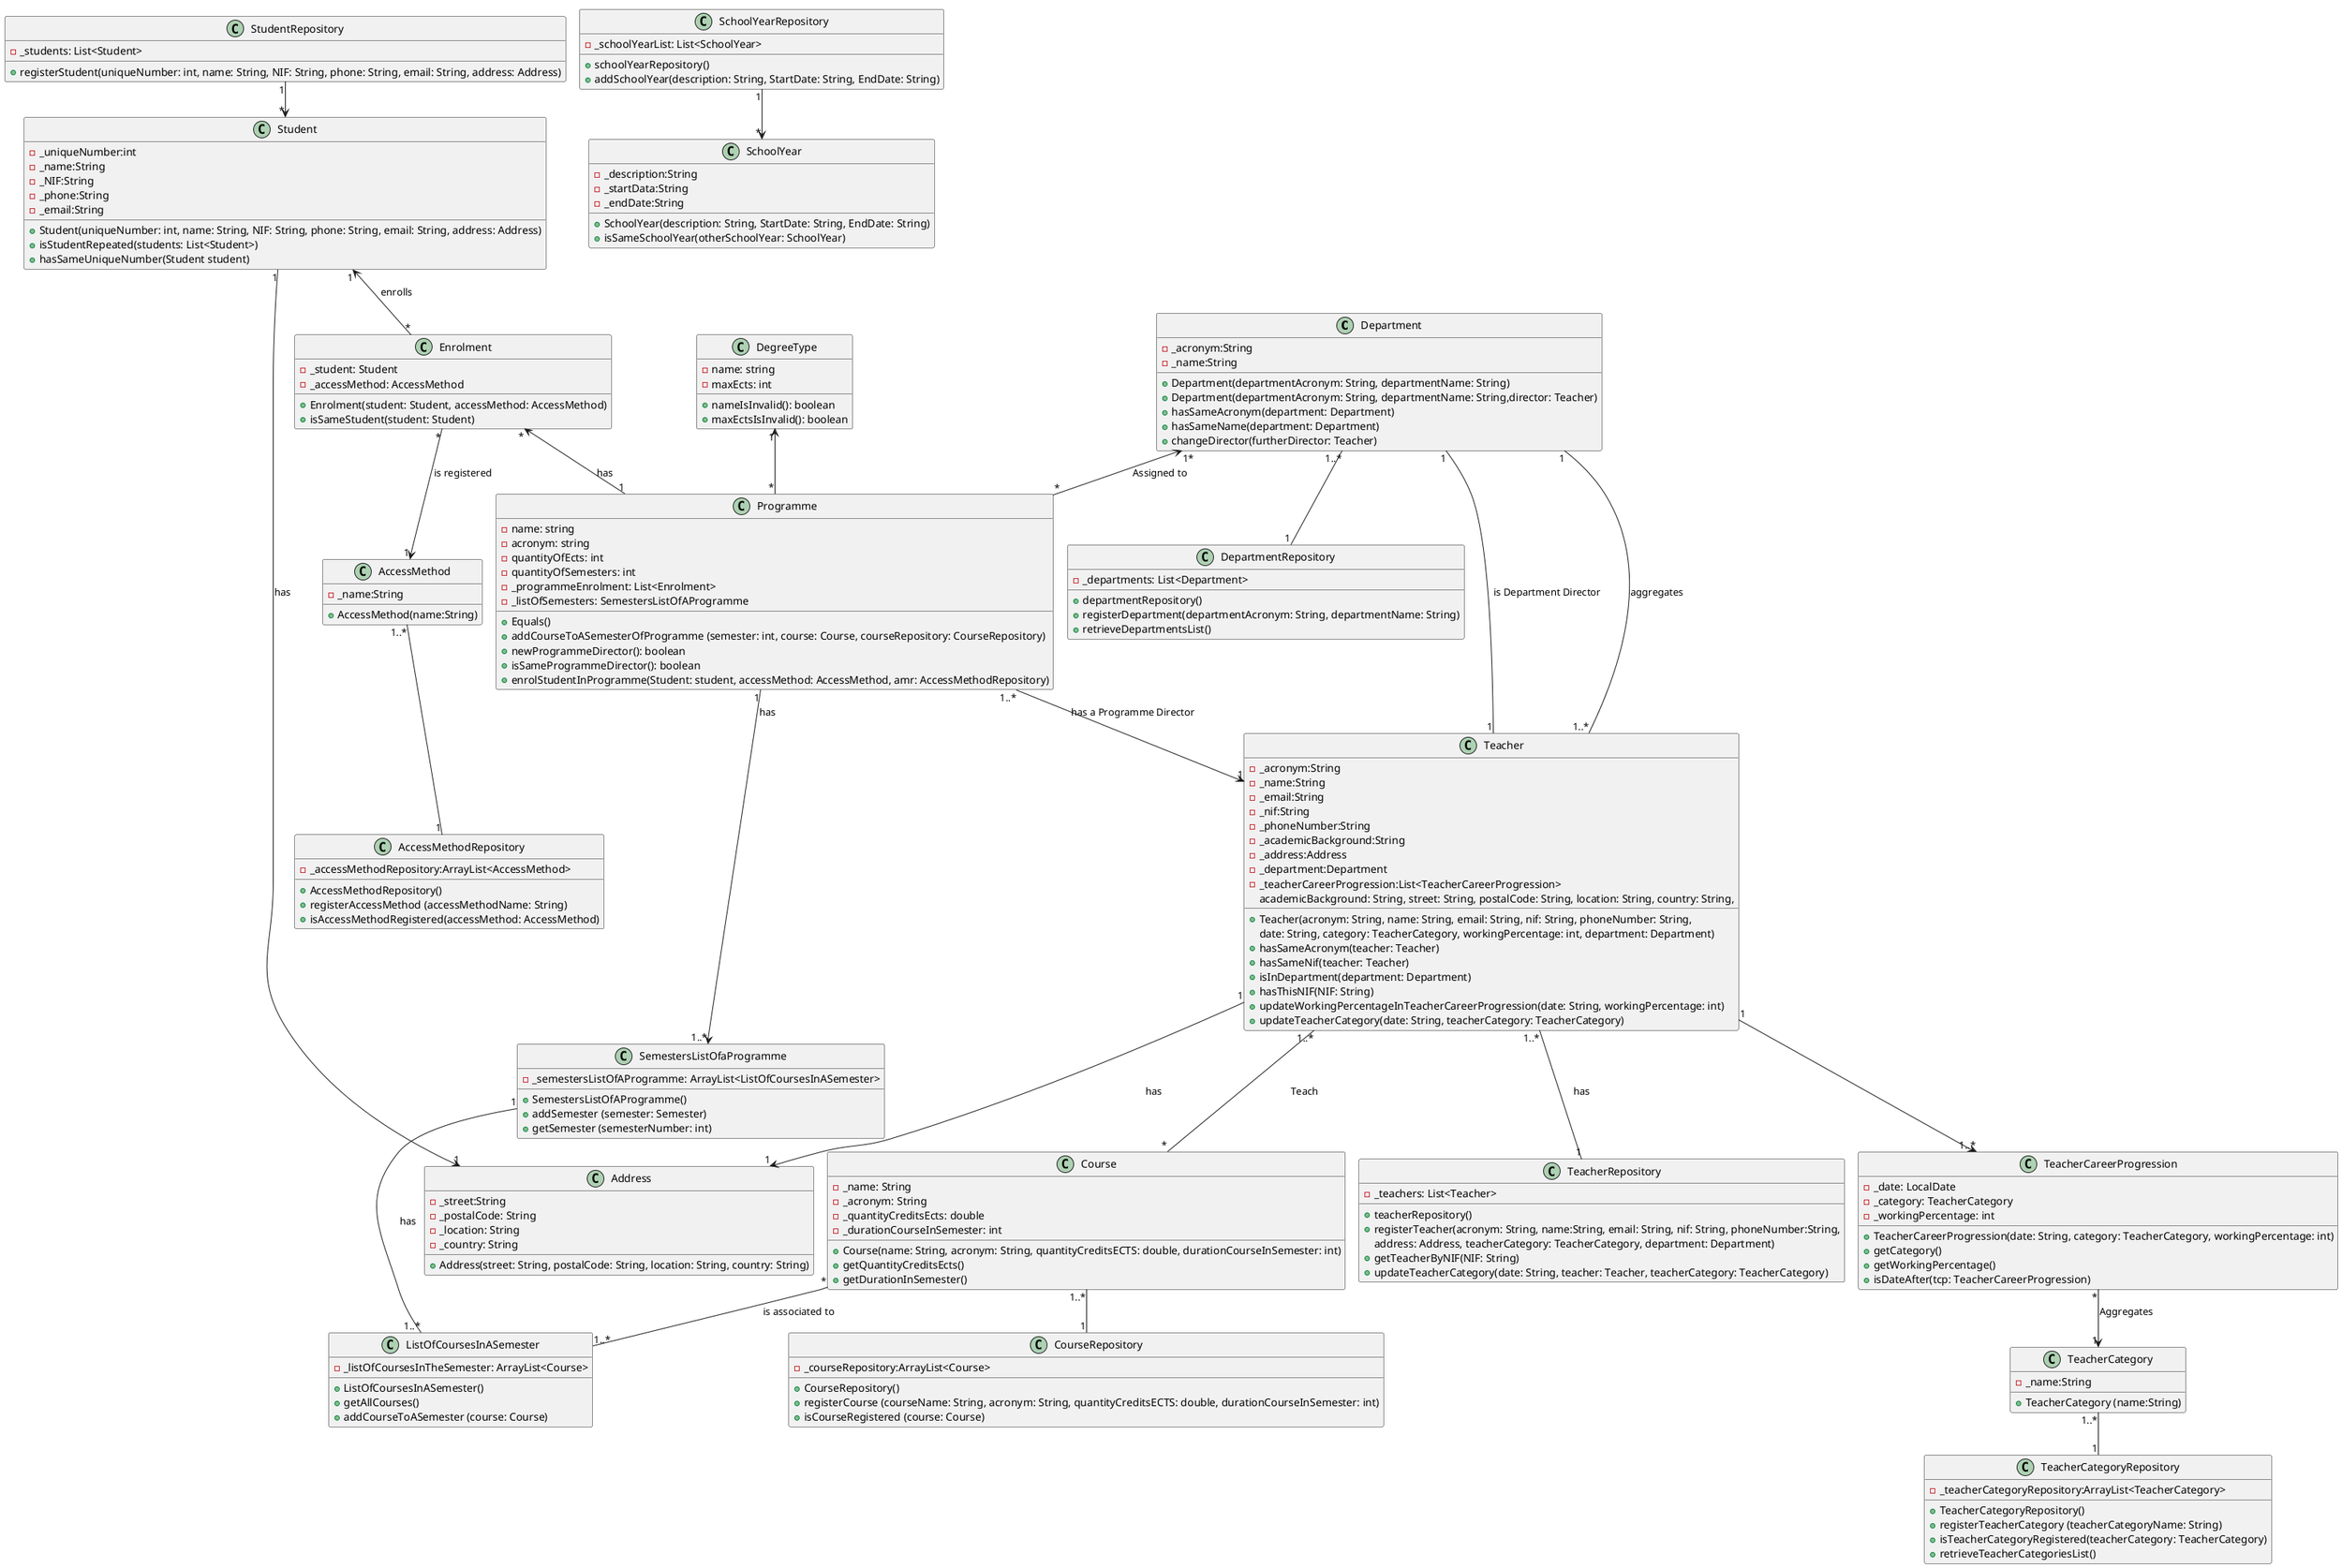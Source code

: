 @startuml
!pragma layout smetana
'left to right direction

class Department {
    -_acronym:String
    -_name:String
    +Department(departmentAcronym: String, departmentName: String)
    +Department(departmentAcronym: String, departmentName: String,director: Teacher)
    +hasSameAcronym(department: Department)
    +hasSameName(department: Department)
    +changeDirector(furtherDirector: Teacher)
}

class DepartmentRepository {
    -_departments: List<Department>
    +departmentRepository()
    +registerDepartment(departmentAcronym: String, departmentName: String)
    +retrieveDepartmentsList()
}

class TeacherCategory {
    -_name:String
    + TeacherCategory (name:String)
}


class TeacherCategoryRepository {
    -_teacherCategoryRepository:ArrayList<TeacherCategory>
    +TeacherCategoryRepository()
    +registerTeacherCategory (teacherCategoryName: String)
    +isTeacherCategoryRegistered(teacherCategory: TeacherCategory)
    +retrieveTeacherCategoriesList()
}

class Programme {
     - name: string
     - acronym: string
     - quantityOfEcts: int
     - quantityOfSemesters: int
     -_programmeEnrolment: List<Enrolment>
     -_listOfSemesters: SemestersListOfAProgramme
     + Equals()
     + addCourseToASemesterOfProgramme (semester: int, course: Course, courseRepository: CourseRepository)
     + newProgrammeDirector(): boolean
     + isSameProgrammeDirector(): boolean
     +enrolStudentInProgramme(Student: student, accessMethod: AccessMethod, amr: AccessMethodRepository)
 }

class DegreeType {
    - name: string
    - maxEcts: int
    + nameIsInvalid(): boolean
    + maxEctsIsInvalid(): boolean
}

class Teacher {
     -_acronym:String
     -_name:String
     -_email:String
     -_nif:String
     -_phoneNumber:String
     -_academicBackground:String
     -_address:Address
     -_department:Department
     -_teacherCareerProgression:List<TeacherCareerProgression>
     +Teacher(acronym: String, name: String, email: String, nif: String, phoneNumber: String,
     academicBackground: String, street: String, postalCode: String, location: String, country: String,
     date: String, category: TeacherCategory, workingPercentage: int, department: Department)
     +hasSameAcronym(teacher: Teacher)
     +hasSameNif(teacher: Teacher)
     +isInDepartment(department: Department)
     +hasThisNIF(NIF: String)
     +updateWorkingPercentageInTeacherCareerProgression(date: String, workingPercentage: int)
     +updateTeacherCategory(date: String, teacherCategory: TeacherCategory)
}

class TeacherCareerProgression {
    -_date: LocalDate
    -_category: TeacherCategory
    -_workingPercentage: int
    +TeacherCareerProgression(date: String, category: TeacherCategory, workingPercentage: int)
    +getCategory()
    +getWorkingPercentage()
    +isDateAfter(tcp: TeacherCareerProgression)
}

class TeacherRepository {
    -_teachers: List<Teacher>
    +teacherRepository()
    +registerTeacher(acronym: String, name:String, email: String, nif: String, phoneNumber:String,
                          address: Address, teacherCategory: TeacherCategory, department: Department)
    +getTeacherByNIF(NIF: String)
    +updateTeacherCategory(date: String, teacher: Teacher, teacherCategory: TeacherCategory)
}


class SchoolYear {
    -_description:String
    -_startData:String
    -_endDate:String
    +SchoolYear(description: String, StartDate: String, EndDate: String)
    +isSameSchoolYear(otherSchoolYear: SchoolYear)
}

class SchoolYearRepository {
    -_schoolYearList: List<SchoolYear>
    +schoolYearRepository()
    +addSchoolYear(description: String, StartDate: String, EndDate: String)
}

class Enrolment {
    -_student: Student
    -_accessMethod: AccessMethod
    +Enrolment(student: Student, accessMethod: AccessMethod)
    +isSameStudent(student: Student)
}

class Student {
    -_uniqueNumber:int
    -_name:String
    -_NIF:String
    -_phone:String
    -_email:String
    +Student(uniqueNumber: int, name: String, NIF: String, phone: String, email: String, address: Address)
    +isStudentRepeated(students: List<Student>)
    +hasSameUniqueNumber(Student student)
}

class StudentRepository {
    -_students: List<Student>
    +registerStudent(uniqueNumber: int, name: String, NIF: String, phone: String, email: String, address: Address)
}

class AccessMethod {
    -_name:String
    +AccessMethod(name:String)
}

class AccessMethodRepository {
    -_accessMethodRepository:ArrayList<AccessMethod>
    +AccessMethodRepository()
    +registerAccessMethod (accessMethodName: String)
    +isAccessMethodRegistered(accessMethod: AccessMethod)
}

class Address {
     -_street:String
     -_postalCode: String
     -_location: String
     -_country: String
     +Address(street: String, postalCode: String, location: String, country: String)
}

class Course {
    -_name: String
    -_acronym: String
    -_quantityCreditsEcts: double
    -_durationCourseInSemester: int

    +Course(name: String, acronym: String, quantityCreditsECTS: double, durationCourseInSemester: int)
    +getQuantityCreditsEcts()
    +getDurationInSemester()
}

class CourseRepository {
    -_courseRepository:ArrayList<Course>
    +CourseRepository()
    +registerCourse (courseName: String, acronym: String, quantityCreditsECTS: double, durationCourseInSemester: int)
    +isCourseRegistered (course: Course)
}

class SemestersListOfaProgramme {
    -_semestersListOfAProgramme: ArrayList<ListOfCoursesInASemester>
    +SemestersListOfAProgramme()
    +addSemester (semester: Semester)
    +getSemester (semesterNumber: int)
}

class ListOfCoursesInASemester {
    -_listOfCoursesInTheSemester: ArrayList<Course>
    +ListOfCoursesInASemester()
    +getAllCourses()
    +addCourseToASemester (course: Course)
}

Teacher "1" --> "1" Address: has
Student "1" --> "1" Address: has
Programme "1..*" --> "1" Teacher : has a Programme Director
Teacher "1..*" -- "*" Course: Teach
Course "*" -- "1..*" ListOfCoursesInASemester: is associated to
SemestersListOfaProgramme  "1..*" <-u- "1" Programme: has
SemestersListOfaProgramme "1" -- "1..*" ListOfCoursesInASemester: has
Programme "*" -u-> "1*" Department: Assigned to
DegreeType "1" <-- "*" Programme
Enrolment "*" --> "1" AccessMethod: is registered
Programme "1"  -u-> "*" Enrolment: has
Student "1" <-- "*" Enrolment: enrolls
StudentRepository "1" --> "*" Student
SchoolYearRepository "1" --> "*" SchoolYear
Teacher "1" -r- "1" Department: is Department Director
Teacher "1..*" -- "1" Department: aggregates
Teacher "1..*" -- "1" TeacherRepository: has
Teacher "1" --> "1..*" TeacherCareerProgression
TeacherCareerProgression "*" --> "1"TeacherCategory: Aggregates
Department "1..*" -- "1" DepartmentRepository
AccessMethod "1..*" -- "1" AccessMethodRepository
TeacherCategory "1..*" -- "1" TeacherCategoryRepository
Course "1..*" -- "1" CourseRepository
@enduml
